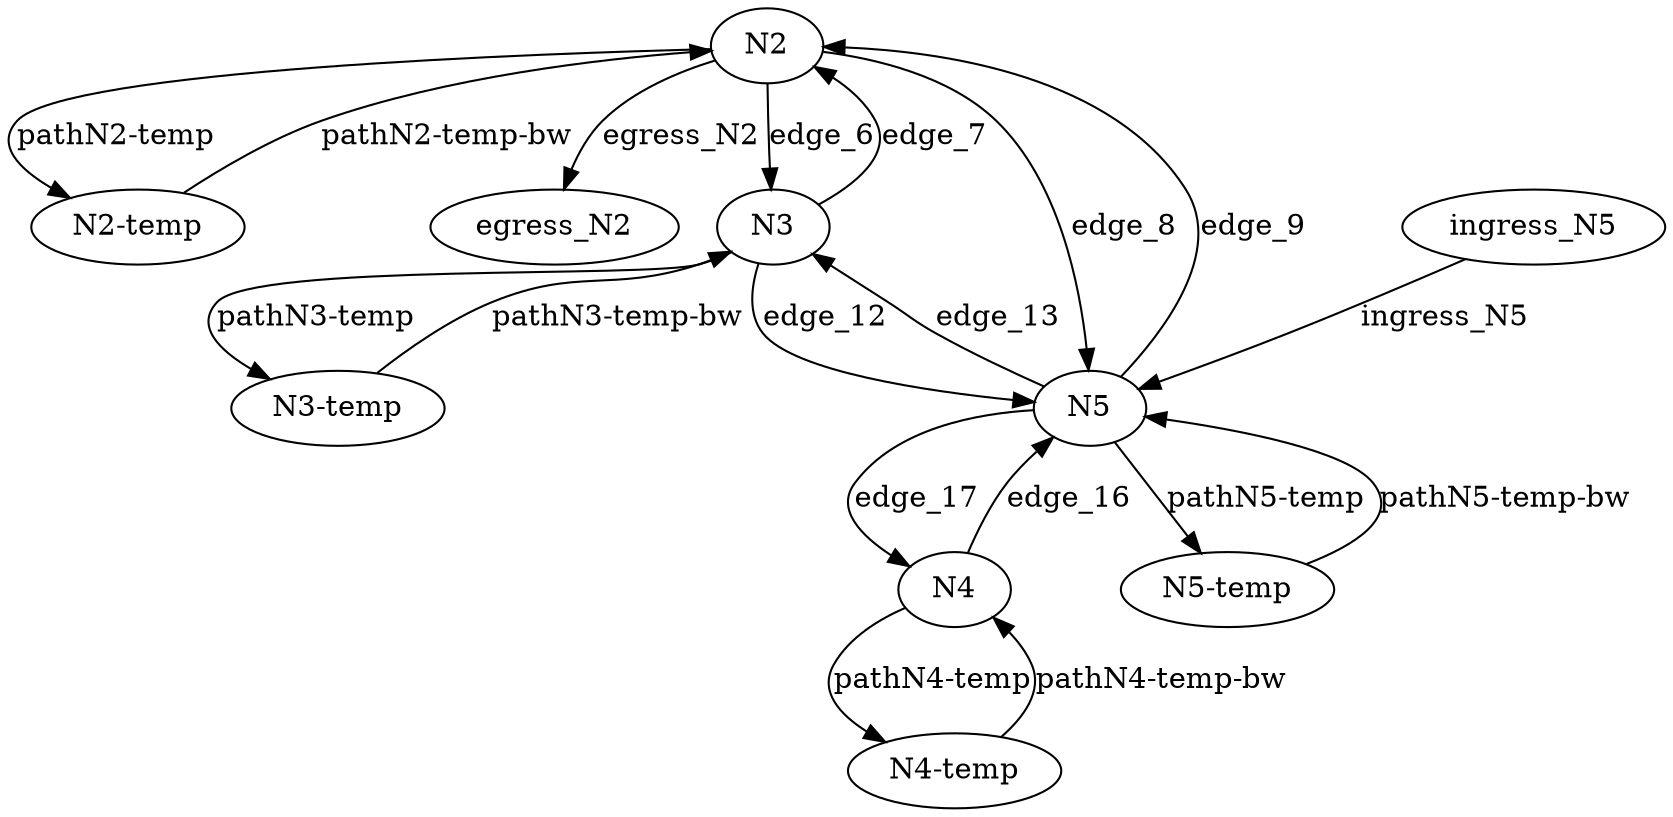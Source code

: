 digraph  {
N2;
"N2-temp";
egress_N2;
N3;
"N3-temp";
N4;
"N4-temp";
N5;
"N5-temp";
ingress_N5;
N2 -> "N2-temp"  [key=0, label="pathN2-temp"];
N2 -> egress_N2  [key=0, label=egress_N2];
N2 -> N3  [key=0, label=edge_6];
N2 -> N5  [key=0, label=edge_8];
"N2-temp" -> N2  [key=0, label="pathN2-temp-bw"];
N3 -> "N3-temp"  [key=0, label="pathN3-temp"];
N3 -> N5  [key=0, label=edge_12];
N3 -> N2  [key=0, label=edge_7];
"N3-temp" -> N3  [key=0, label="pathN3-temp-bw"];
N4 -> "N4-temp"  [key=0, label="pathN4-temp"];
N4 -> N5  [key=0, label=edge_16];
"N4-temp" -> N4  [key=0, label="pathN4-temp-bw"];
N5 -> "N5-temp"  [key=0, label="pathN5-temp"];
N5 -> N3  [key=0, label=edge_13];
N5 -> N4  [key=0, label=edge_17];
N5 -> N2  [key=0, label=edge_9];
"N5-temp" -> N5  [key=0, label="pathN5-temp-bw"];
ingress_N5 -> N5  [key=0, label=ingress_N5];
}
